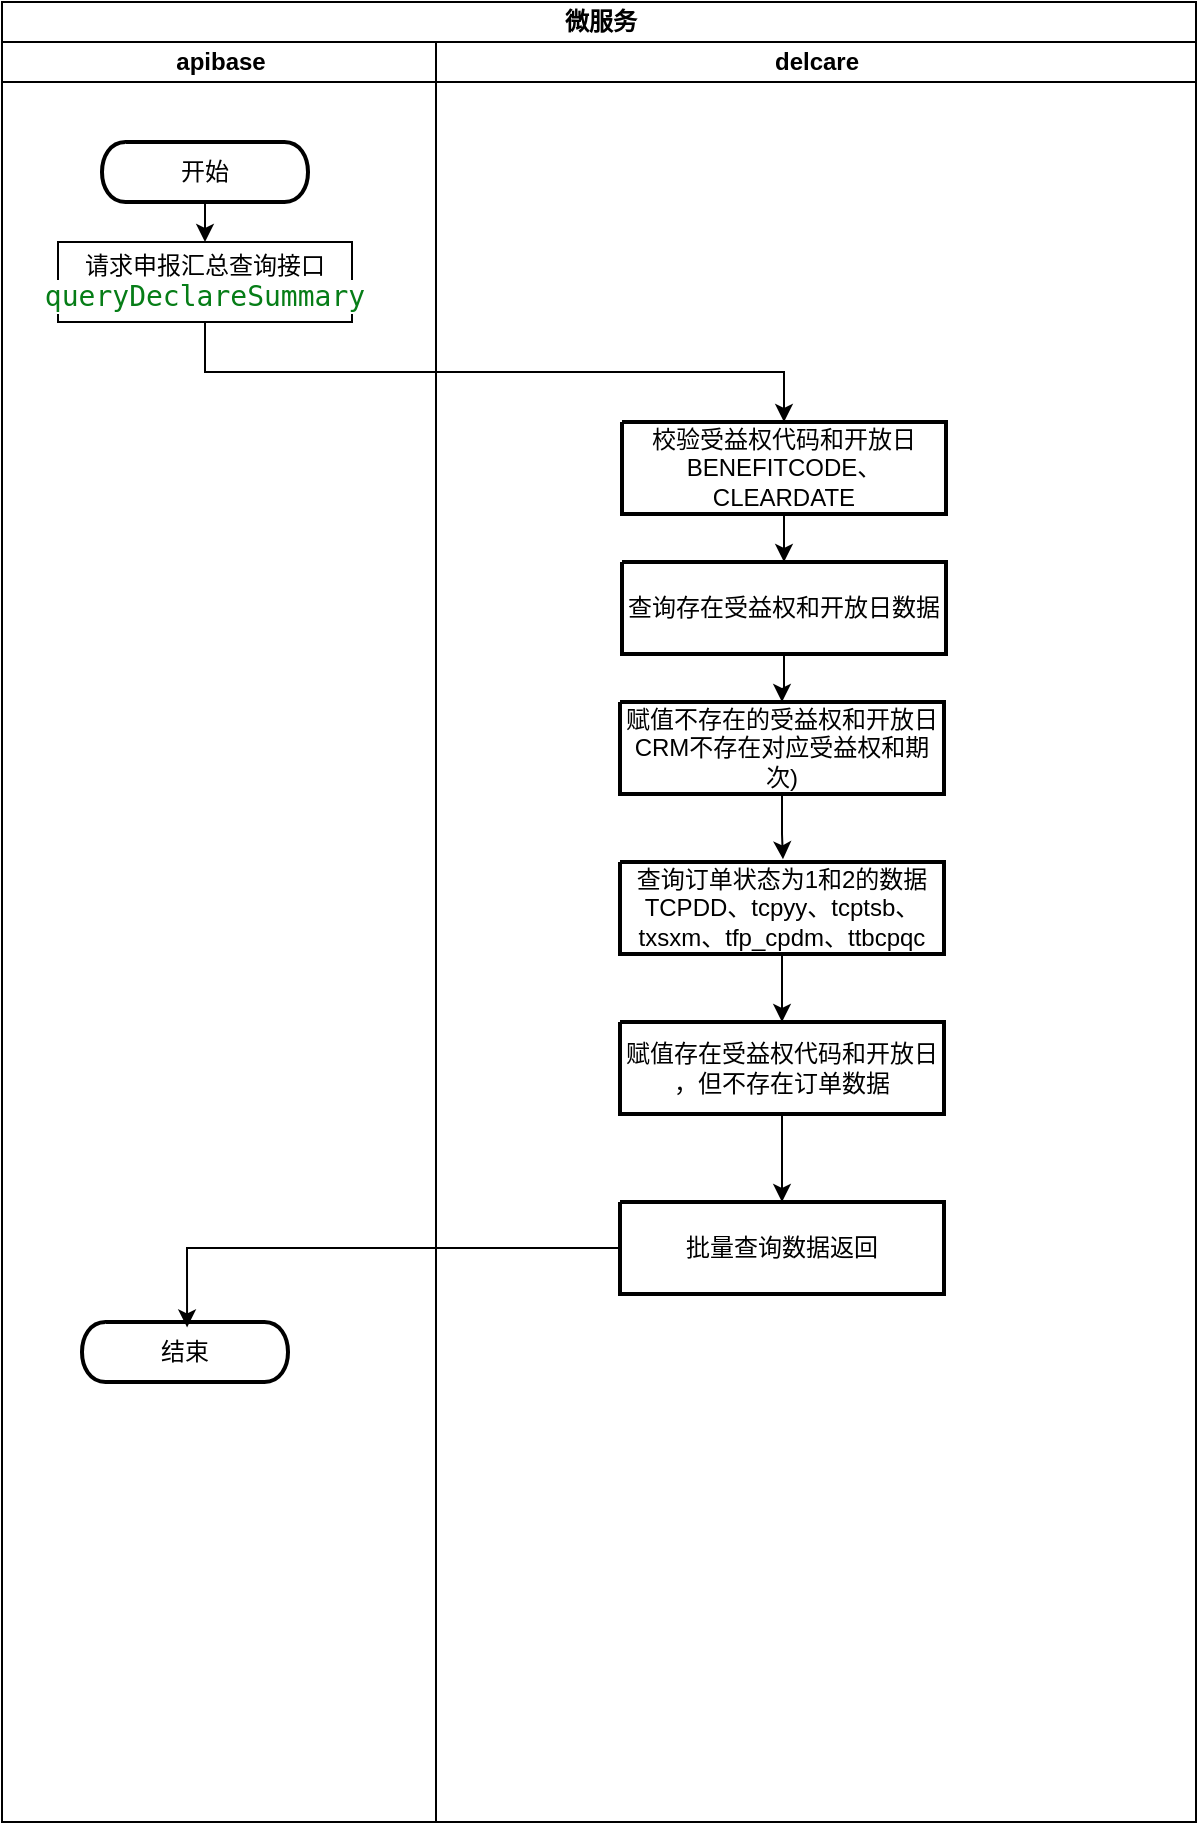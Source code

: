 <mxfile version="24.2.8" type="github">
  <diagram name="第 1 页" id="-3_6qP_3UcvdMklZL6VI">
    <mxGraphModel dx="875" dy="442" grid="1" gridSize="10" guides="1" tooltips="1" connect="1" arrows="1" fold="1" page="1" pageScale="1" pageWidth="827" pageHeight="1169" math="0" shadow="0">
      <root>
        <mxCell id="0" />
        <mxCell id="1" parent="0" />
        <mxCell id="IRU5qY2hAN1wVBU6397p-31" value="微服务" style="swimlane;childLayout=stackLayout;resizeParent=1;resizeParentMax=0;startSize=20;html=1;" parent="1" vertex="1">
          <mxGeometry x="130.0" y="40" width="597" height="910" as="geometry" />
        </mxCell>
        <mxCell id="IRU5qY2hAN1wVBU6397p-32" value="apibase" style="swimlane;startSize=20;html=1;" parent="IRU5qY2hAN1wVBU6397p-31" vertex="1">
          <mxGeometry y="20" width="217" height="890" as="geometry" />
        </mxCell>
        <mxCell id="IRU5qY2hAN1wVBU6397p-33" style="edgeStyle=orthogonalEdgeStyle;rounded=0;orthogonalLoop=1;jettySize=auto;html=1;" parent="IRU5qY2hAN1wVBU6397p-32" source="IRU5qY2hAN1wVBU6397p-34" edge="1">
          <mxGeometry relative="1" as="geometry">
            <mxPoint x="101.5" y="100" as="targetPoint" />
          </mxGeometry>
        </mxCell>
        <UserObject label="&lt;div style=&quot;font-size: 1px&quot;&gt;&lt;p style=&quot;text-align:center;margin-left:0;margin-right:0;margin-top:0px;margin-bottom:0px;text-indent:0;vertical-align:middle;direction:ltr;&quot;&gt;&lt;font style=&quot;font-size:12px;font-family:0;color:#000000;direction:ltr;letter-spacing:0px;line-height:120%;opacity:1&quot;&gt;开始&lt;/font&gt;&lt;/p&gt;&lt;/div&gt;" tags="Background" id="IRU5qY2hAN1wVBU6397p-34">
          <mxCell style="verticalAlign=middle;align=center;overflow=width;vsdxID=9;fillColor=#FFFFFF;gradientColor=none;shape=stencil(hZLbDoIwDIafZpeSrdVk94jvQWTIIjIyDuLbyyzKYBju2u5r+7cdw7gp0lox4E1rzV09ddYWDM8MQFeFsrodLYYJwzg3Vt2s6aqM/Dp1pLMepncVBsoTIjqCywL+ogj/eBeCS115sJTRSf6Hr52l0mKqzTGSYuKFn8AH2EB+sS+EYVtcMpsyw5lW+FroIdQ5i4CQgeUsGLbF3V3uLH405pPluizp4v77+sRjiL4HJm8=);strokeColor=#000000;strokeWidth=2;spacingTop=-3;spacingBottom=-3;spacingLeft=-3;spacingRight=-3;points=[];labelBackgroundColor=none;rounded=0;html=1;whiteSpace=wrap;" parent="IRU5qY2hAN1wVBU6397p-32" vertex="1">
            <mxGeometry x="50" y="50" width="103" height="30" as="geometry" />
          </mxCell>
        </UserObject>
        <UserObject label="&lt;div style=&quot;font-size: 1px&quot;&gt;&lt;p style=&quot;text-align:center;margin-left:0;margin-right:0;margin-top:0px;margin-bottom:0px;text-indent:0;vertical-align:middle;direction:ltr;&quot;&gt;&lt;font style=&quot;font-size:12px;font-family:0;color:#000000;direction:ltr;letter-spacing:0px;line-height:120%;opacity:1&quot;&gt;结束&lt;/font&gt;&lt;/p&gt;&lt;/div&gt;" tags="Background" id="IRU5qY2hAN1wVBU6397p-35">
          <mxCell style="verticalAlign=middle;align=center;overflow=width;vsdxID=9;fillColor=#FFFFFF;gradientColor=none;shape=stencil(hZLbDoIwDIafZpeSrdVk94jvQWTIIjIyDuLbyyzKYBju2u5r+7cdw7gp0lox4E1rzV09ddYWDM8MQFeFsrodLYYJwzg3Vt2s6aqM/Dp1pLMepncVBsoTIjqCywL+ogj/eBeCS115sJTRSf6Hr52l0mKqzTGSYuKFn8AH2EB+sS+EYVtcMpsyw5lW+FroIdQ5i4CQgeUsGLbF3V3uLH405pPluizp4v77+sRjiL4HJm8=);strokeColor=#000000;strokeWidth=2;spacingTop=-3;spacingBottom=-3;spacingLeft=-3;spacingRight=-3;points=[];labelBackgroundColor=none;rounded=0;html=1;whiteSpace=wrap;" parent="IRU5qY2hAN1wVBU6397p-32" vertex="1">
            <mxGeometry x="40" y="640" width="103" height="30" as="geometry" />
          </mxCell>
        </UserObject>
        <mxCell id="IRU5qY2hAN1wVBU6397p-36" value="&lt;p style=&quot;font-size: 1px ; margin: 0px ; vertical-align: middle ; direction: ltr&quot;&gt;&lt;font style=&quot;font-size: 12px ; direction: ltr ; letter-spacing: 0px ; line-height: 14.4px ; opacity: 1&quot;&gt;请求申报汇总查询接口&lt;/font&gt;&lt;font style=&quot;font-size: 12px ; direction: ltr ; letter-spacing: 0px ; line-height: 14.4px ; opacity: 1&quot;&gt;&lt;br&gt;&lt;/font&gt;&lt;/p&gt;&lt;p style=&quot;font-size: 1px ; margin: 0px ; vertical-align: middle ; direction: ltr&quot;&gt;&lt;font style=&quot;font-size: 12px ; direction: ltr ; letter-spacing: 0px ; line-height: 14.4px ; opacity: 1&quot;&gt;&lt;/font&gt;&lt;/p&gt;&lt;div style=&quot;background-color: rgb(255 , 255 , 255) ; color: rgb(8 , 8 , 8) ; font-family: &amp;quot;jetbrains mono&amp;quot; , monospace ; font-size: 10.5pt&quot;&gt;&lt;span style=&quot;color: rgb(6 , 125 , 23)&quot;&gt;queryDeclareSummary&lt;/span&gt;&lt;/div&gt;" style="rounded=0;whiteSpace=wrap;html=1;" parent="IRU5qY2hAN1wVBU6397p-32" vertex="1">
          <mxGeometry x="28" y="100" width="147" height="40" as="geometry" />
        </mxCell>
        <mxCell id="IRU5qY2hAN1wVBU6397p-37" style="edgeStyle=orthogonalEdgeStyle;rounded=0;orthogonalLoop=1;jettySize=auto;html=1;exitX=0.5;exitY=1;exitDx=0;exitDy=0;" parent="IRU5qY2hAN1wVBU6397p-31" source="IRU5qY2hAN1wVBU6397p-36" target="IRU5qY2hAN1wVBU6397p-39" edge="1">
          <mxGeometry relative="1" as="geometry">
            <mxPoint x="95.668" y="166" as="sourcePoint" />
          </mxGeometry>
        </mxCell>
        <mxCell id="IRU5qY2hAN1wVBU6397p-51" style="edgeStyle=orthogonalEdgeStyle;rounded=0;orthogonalLoop=1;jettySize=auto;html=1;entryX=0.51;entryY=0.09;entryDx=0;entryDy=0;entryPerimeter=0;" parent="IRU5qY2hAN1wVBU6397p-31" source="IRU5qY2hAN1wVBU6397p-49" target="IRU5qY2hAN1wVBU6397p-35" edge="1">
          <mxGeometry relative="1" as="geometry" />
        </mxCell>
        <mxCell id="IRU5qY2hAN1wVBU6397p-38" value="delcare" style="swimlane;startSize=20;html=1;" parent="IRU5qY2hAN1wVBU6397p-31" vertex="1">
          <mxGeometry x="217" y="20" width="380" height="890" as="geometry" />
        </mxCell>
        <mxCell id="K9VqiGrNgHQjgRAVjJLe-9" value="" style="edgeStyle=orthogonalEdgeStyle;rounded=0;orthogonalLoop=1;jettySize=auto;html=1;" edge="1" parent="IRU5qY2hAN1wVBU6397p-38" source="IRU5qY2hAN1wVBU6397p-39" target="K9VqiGrNgHQjgRAVjJLe-5">
          <mxGeometry relative="1" as="geometry" />
        </mxCell>
        <UserObject label="&lt;div style=&quot;&quot;&gt;&lt;p style=&quot;text-align: center; margin: 0px; text-indent: 0px; vertical-align: middle; direction: ltr;&quot;&gt;校验受益权代码和开放日&lt;/p&gt;&lt;p style=&quot;text-align: center; margin: 0px; text-indent: 0px; vertical-align: middle; direction: ltr;&quot;&gt;BENEFITCODE、CLEARDATE&lt;br&gt;&lt;/p&gt;&lt;/div&gt;" tags="Background" id="IRU5qY2hAN1wVBU6397p-39">
          <mxCell style="verticalAlign=middle;align=center;overflow=width;vsdxID=8;fillColor=#FFFFFF;gradientColor=none;shape=stencil(nZBRDoQgDERP03+WHsHFe5iISyOCQdT19kIaIxq//Jtp3zTpAFaTaUYNUkwx+F6v1EYD+AUpyRkdKCYFqACrzgf9C352LfuxyWRWg1/yhT/nRE5IsZWuZtCSK8CPeI0e/hF+jV7AJM4PO7KWCyr390bSiNtEtQM=);strokeColor=#000000;strokeWidth=2;spacingTop=-3;spacingBottom=-3;spacingLeft=-3;spacingRight=-3;points=[];labelBackgroundColor=none;rounded=0;html=1;whiteSpace=wrap;" parent="IRU5qY2hAN1wVBU6397p-38" vertex="1">
            <mxGeometry x="93.0" y="190" width="162" height="46" as="geometry" />
          </mxCell>
        </UserObject>
        <mxCell id="K9VqiGrNgHQjgRAVjJLe-12" value="" style="edgeStyle=orthogonalEdgeStyle;rounded=0;orthogonalLoop=1;jettySize=auto;html=1;" edge="1" parent="IRU5qY2hAN1wVBU6397p-38" source="IRU5qY2hAN1wVBU6397p-40" target="IRU5qY2hAN1wVBU6397p-41">
          <mxGeometry relative="1" as="geometry" />
        </mxCell>
        <UserObject label="&lt;div style=&quot;&quot;&gt;&lt;p style=&quot;text-align: center; margin: 0px; text-indent: 0px; vertical-align: middle; direction: ltr;&quot;&gt;查询订单状态为1和2的数据&lt;/p&gt;&lt;p style=&quot;text-align: center; margin: 0px; text-indent: 0px; vertical-align: middle; direction: ltr;&quot;&gt;TCPDD、tcpyy、tcptsb、txsxm、tfp_cpdm、ttbcpqc&lt;/p&gt;&lt;/div&gt;" tags="Background" id="IRU5qY2hAN1wVBU6397p-40">
          <mxCell style="verticalAlign=middle;align=center;overflow=width;vsdxID=8;fillColor=#FFFFFF;gradientColor=none;shape=stencil(nZBRDoQgDERP03+WHsHFe5iISyOCQdT19kIaIxq//Jtp3zTpAFaTaUYNUkwx+F6v1EYD+AUpyRkdKCYFqACrzgf9C352LfuxyWRWg1/yhT/nRE5IsZWuZtCSK8CPeI0e/hF+jV7AJM4PO7KWCyr390bSiNtEtQM=);strokeColor=#000000;strokeWidth=2;spacingTop=-3;spacingBottom=-3;spacingLeft=-3;spacingRight=-3;points=[];labelBackgroundColor=none;rounded=0;html=1;whiteSpace=wrap;" parent="IRU5qY2hAN1wVBU6397p-38" vertex="1">
            <mxGeometry x="92.0" y="410" width="162" height="46" as="geometry" />
          </mxCell>
        </UserObject>
        <mxCell id="K9VqiGrNgHQjgRAVjJLe-13" value="" style="edgeStyle=orthogonalEdgeStyle;rounded=0;orthogonalLoop=1;jettySize=auto;html=1;" edge="1" parent="IRU5qY2hAN1wVBU6397p-38" source="IRU5qY2hAN1wVBU6397p-41" target="IRU5qY2hAN1wVBU6397p-49">
          <mxGeometry relative="1" as="geometry" />
        </mxCell>
        <UserObject label="赋值存在受益权代码和开放日&lt;div&gt;，但不存在订单数据&lt;/div&gt;" tags="Background" id="IRU5qY2hAN1wVBU6397p-41">
          <mxCell style="verticalAlign=middle;align=center;overflow=width;vsdxID=8;fillColor=#FFFFFF;gradientColor=none;shape=stencil(nZBRDoQgDERP03+WHsHFe5iISyOCQdT19kIaIxq//Jtp3zTpAFaTaUYNUkwx+F6v1EYD+AUpyRkdKCYFqACrzgf9C352LfuxyWRWg1/yhT/nRE5IsZWuZtCSK8CPeI0e/hF+jV7AJM4PO7KWCyr390bSiNtEtQM=);strokeColor=#000000;strokeWidth=2;spacingTop=-3;spacingBottom=-3;spacingLeft=-3;spacingRight=-3;points=[];labelBackgroundColor=none;rounded=0;html=1;whiteSpace=wrap;" parent="IRU5qY2hAN1wVBU6397p-38" vertex="1">
            <mxGeometry x="92.0" y="490" width="162" height="46" as="geometry" />
          </mxCell>
        </UserObject>
        <UserObject label="批量查询数据返回" tags="Background" id="IRU5qY2hAN1wVBU6397p-49">
          <mxCell style="verticalAlign=middle;align=center;overflow=width;vsdxID=8;fillColor=#FFFFFF;gradientColor=none;shape=stencil(nZBRDoQgDERP03+WHsHFe5iISyOCQdT19kIaIxq//Jtp3zTpAFaTaUYNUkwx+F6v1EYD+AUpyRkdKCYFqACrzgf9C352LfuxyWRWg1/yhT/nRE5IsZWuZtCSK8CPeI0e/hF+jV7AJM4PO7KWCyr390bSiNtEtQM=);strokeColor=#000000;strokeWidth=2;spacingTop=-3;spacingBottom=-3;spacingLeft=-3;spacingRight=-3;points=[];labelBackgroundColor=none;rounded=0;html=1;whiteSpace=wrap;" parent="IRU5qY2hAN1wVBU6397p-38" vertex="1">
            <mxGeometry x="92.0" y="580" width="162" height="46" as="geometry" />
          </mxCell>
        </UserObject>
        <mxCell id="K9VqiGrNgHQjgRAVjJLe-11" value="" style="edgeStyle=orthogonalEdgeStyle;rounded=0;orthogonalLoop=1;jettySize=auto;html=1;entryX=0.503;entryY=-0.029;entryDx=0;entryDy=0;entryPerimeter=0;" edge="1" parent="IRU5qY2hAN1wVBU6397p-38" source="K9VqiGrNgHQjgRAVjJLe-3" target="IRU5qY2hAN1wVBU6397p-40">
          <mxGeometry relative="1" as="geometry" />
        </mxCell>
        <UserObject label="赋值不存在的受益权和开放日&lt;div&gt;CRM不存在对应受益权和期次)&lt;/div&gt;" tags="Background" id="K9VqiGrNgHQjgRAVjJLe-3">
          <mxCell style="verticalAlign=middle;align=center;overflow=width;vsdxID=8;fillColor=#FFFFFF;gradientColor=none;shape=stencil(nZBRDoQgDERP03+WHsHFe5iISyOCQdT19kIaIxq//Jtp3zTpAFaTaUYNUkwx+F6v1EYD+AUpyRkdKCYFqACrzgf9C352LfuxyWRWg1/yhT/nRE5IsZWuZtCSK8CPeI0e/hF+jV7AJM4PO7KWCyr390bSiNtEtQM=);strokeColor=#000000;strokeWidth=2;spacingTop=-3;spacingBottom=-3;spacingLeft=-3;spacingRight=-3;points=[];labelBackgroundColor=none;rounded=0;html=1;whiteSpace=wrap;" vertex="1" parent="IRU5qY2hAN1wVBU6397p-38">
            <mxGeometry x="92.0" y="330.0" width="162" height="46" as="geometry" />
          </mxCell>
        </UserObject>
        <mxCell id="K9VqiGrNgHQjgRAVjJLe-10" value="" style="edgeStyle=orthogonalEdgeStyle;rounded=0;orthogonalLoop=1;jettySize=auto;html=1;" edge="1" parent="IRU5qY2hAN1wVBU6397p-38" source="K9VqiGrNgHQjgRAVjJLe-5" target="K9VqiGrNgHQjgRAVjJLe-3">
          <mxGeometry relative="1" as="geometry" />
        </mxCell>
        <UserObject label="查询存在受益权和开放日数据" tags="Background" id="K9VqiGrNgHQjgRAVjJLe-5">
          <mxCell style="verticalAlign=middle;align=center;overflow=width;vsdxID=8;fillColor=#FFFFFF;gradientColor=none;shape=stencil(nZBRDoQgDERP03+WHsHFe5iISyOCQdT19kIaIxq//Jtp3zTpAFaTaUYNUkwx+F6v1EYD+AUpyRkdKCYFqACrzgf9C352LfuxyWRWg1/yhT/nRE5IsZWuZtCSK8CPeI0e/hF+jV7AJM4PO7KWCyr390bSiNtEtQM=);strokeColor=#000000;strokeWidth=2;spacingTop=-3;spacingBottom=-3;spacingLeft=-3;spacingRight=-3;points=[];labelBackgroundColor=none;rounded=0;html=1;whiteSpace=wrap;" vertex="1" parent="IRU5qY2hAN1wVBU6397p-38">
            <mxGeometry x="93.0" y="260" width="162" height="46" as="geometry" />
          </mxCell>
        </UserObject>
      </root>
    </mxGraphModel>
  </diagram>
</mxfile>
